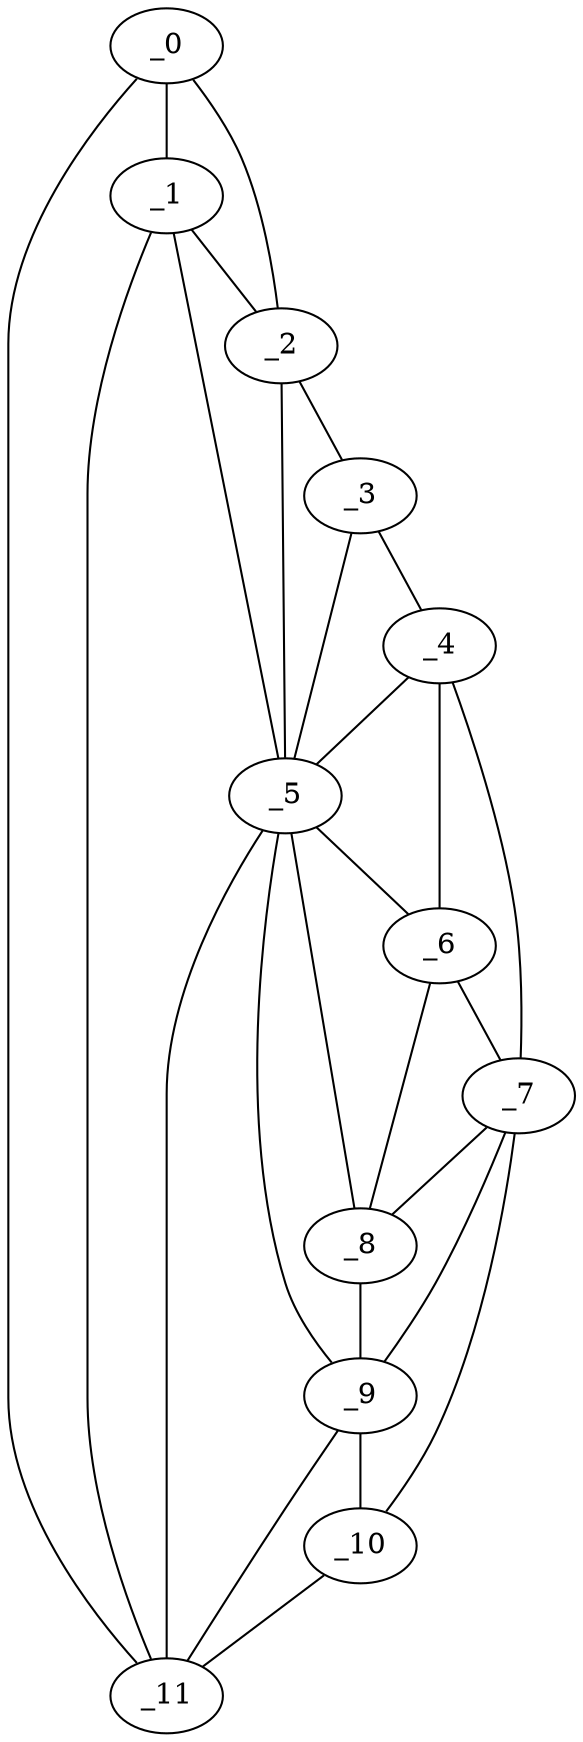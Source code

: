 graph "obj85__325.gxl" {
	_0	 [x=4,
		y=79];
	_1	 [x=16,
		y=73];
	_0 -- _1	 [valence=2];
	_2	 [x=40,
		y=37];
	_0 -- _2	 [valence=1];
	_11	 [x=126,
		y=84];
	_0 -- _11	 [valence=1];
	_1 -- _2	 [valence=1];
	_5	 [x=79,
		y=51];
	_1 -- _5	 [valence=1];
	_1 -- _11	 [valence=2];
	_3	 [x=70,
		y=23];
	_2 -- _3	 [valence=1];
	_2 -- _5	 [valence=2];
	_4	 [x=75,
		y=24];
	_3 -- _4	 [valence=1];
	_3 -- _5	 [valence=1];
	_4 -- _5	 [valence=1];
	_6	 [x=92,
		y=34];
	_4 -- _6	 [valence=2];
	_7	 [x=105,
		y=36];
	_4 -- _7	 [valence=1];
	_5 -- _6	 [valence=1];
	_8	 [x=110,
		y=58];
	_5 -- _8	 [valence=2];
	_9	 [x=116,
		y=64];
	_5 -- _9	 [valence=2];
	_5 -- _11	 [valence=2];
	_6 -- _7	 [valence=1];
	_6 -- _8	 [valence=2];
	_7 -- _8	 [valence=2];
	_7 -- _9	 [valence=1];
	_10	 [x=126,
		y=76];
	_7 -- _10	 [valence=1];
	_8 -- _9	 [valence=2];
	_9 -- _10	 [valence=2];
	_9 -- _11	 [valence=2];
	_10 -- _11	 [valence=1];
}

